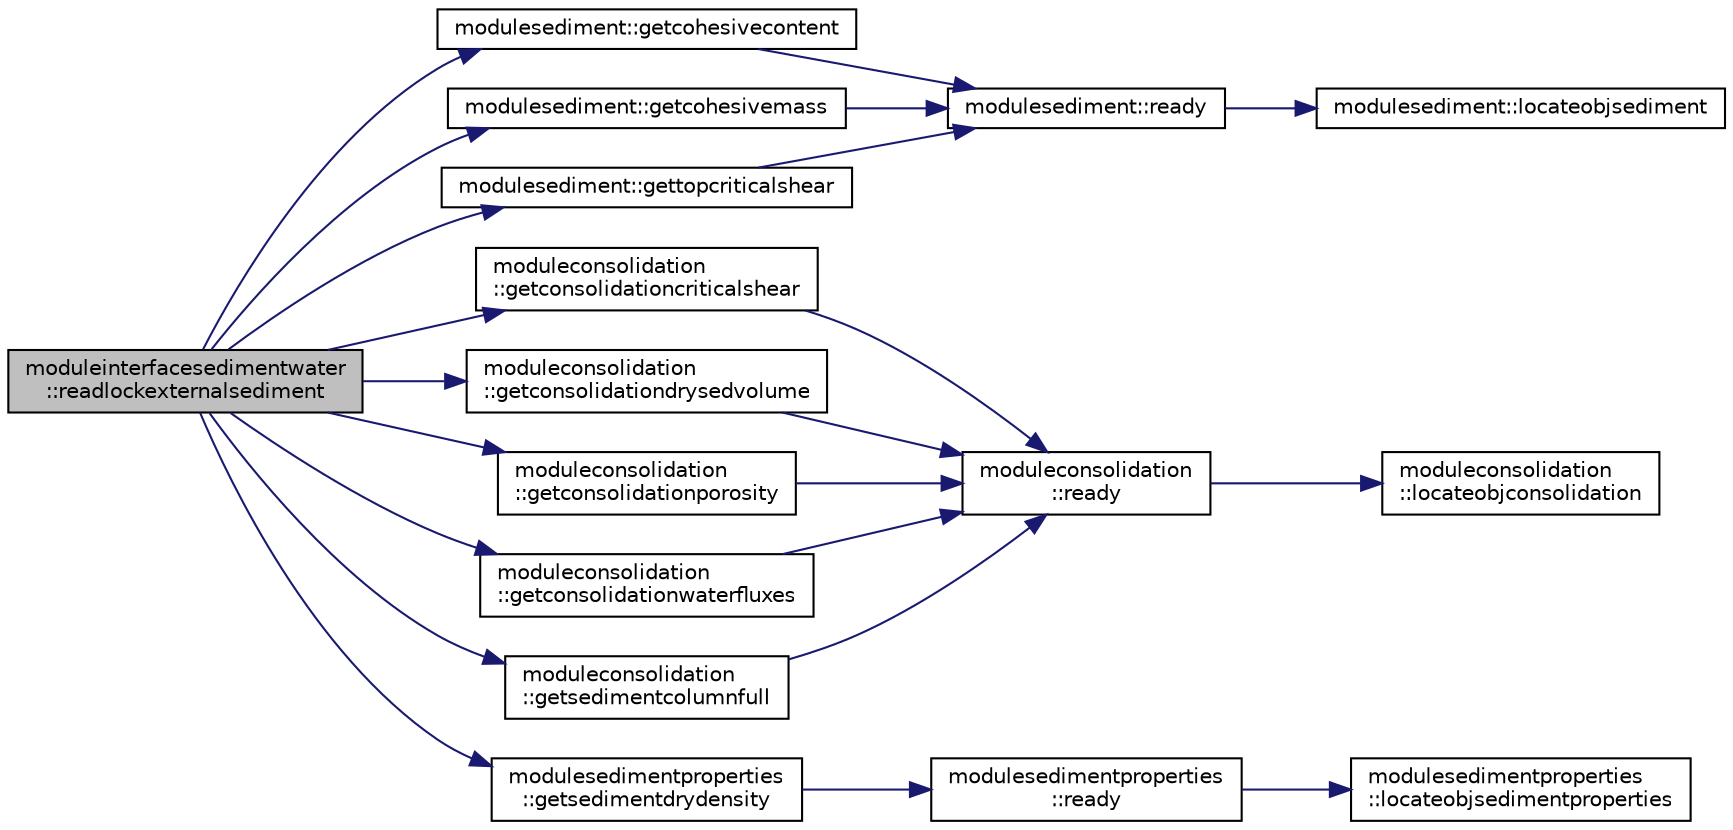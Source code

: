digraph "moduleinterfacesedimentwater::readlockexternalsediment"
{
 // LATEX_PDF_SIZE
  edge [fontname="Helvetica",fontsize="10",labelfontname="Helvetica",labelfontsize="10"];
  node [fontname="Helvetica",fontsize="10",shape=record];
  rankdir="LR";
  Node1 [label="moduleinterfacesedimentwater\l::readlockexternalsediment",height=0.2,width=0.4,color="black", fillcolor="grey75", style="filled", fontcolor="black",tooltip=" "];
  Node1 -> Node2 [color="midnightblue",fontsize="10",style="solid"];
  Node2 [label="modulesediment::getcohesivecontent",height=0.2,width=0.4,color="black", fillcolor="white", style="filled",URL="$namespacemodulesediment.html#a595e3a876982089ba4949f113b1a0580",tooltip=" "];
  Node2 -> Node3 [color="midnightblue",fontsize="10",style="solid"];
  Node3 [label="modulesediment::ready",height=0.2,width=0.4,color="black", fillcolor="white", style="filled",URL="$namespacemodulesediment.html#a2427e7af36c908526797cc897f1dca07",tooltip=" "];
  Node3 -> Node4 [color="midnightblue",fontsize="10",style="solid"];
  Node4 [label="modulesediment::locateobjsediment",height=0.2,width=0.4,color="black", fillcolor="white", style="filled",URL="$namespacemodulesediment.html#a3719cfe21de51d5aff6e236bffdbe06d",tooltip=" "];
  Node1 -> Node5 [color="midnightblue",fontsize="10",style="solid"];
  Node5 [label="modulesediment::getcohesivemass",height=0.2,width=0.4,color="black", fillcolor="white", style="filled",URL="$namespacemodulesediment.html#ae44dda471948f0f9a9a2e1c32fd50738",tooltip=" "];
  Node5 -> Node3 [color="midnightblue",fontsize="10",style="solid"];
  Node1 -> Node6 [color="midnightblue",fontsize="10",style="solid"];
  Node6 [label="moduleconsolidation\l::getconsolidationcriticalshear",height=0.2,width=0.4,color="black", fillcolor="white", style="filled",URL="$namespacemoduleconsolidation.html#a9ca5460ab4ca639ac19eb7de5aea9bf6",tooltip=" "];
  Node6 -> Node7 [color="midnightblue",fontsize="10",style="solid"];
  Node7 [label="moduleconsolidation\l::ready",height=0.2,width=0.4,color="black", fillcolor="white", style="filled",URL="$namespacemoduleconsolidation.html#ab6b8d86bedc5c2870f1fb998c297005e",tooltip=" "];
  Node7 -> Node8 [color="midnightblue",fontsize="10",style="solid"];
  Node8 [label="moduleconsolidation\l::locateobjconsolidation",height=0.2,width=0.4,color="black", fillcolor="white", style="filled",URL="$namespacemoduleconsolidation.html#a782ed1b2a1870dc38bceeca90e360669",tooltip=" "];
  Node1 -> Node9 [color="midnightblue",fontsize="10",style="solid"];
  Node9 [label="moduleconsolidation\l::getconsolidationdrysedvolume",height=0.2,width=0.4,color="black", fillcolor="white", style="filled",URL="$namespacemoduleconsolidation.html#a34d40947baf053926b3fe4e02b7c1225",tooltip=" "];
  Node9 -> Node7 [color="midnightblue",fontsize="10",style="solid"];
  Node1 -> Node10 [color="midnightblue",fontsize="10",style="solid"];
  Node10 [label="moduleconsolidation\l::getconsolidationporosity",height=0.2,width=0.4,color="black", fillcolor="white", style="filled",URL="$namespacemoduleconsolidation.html#a47de60bcd271300a187a9ce6257be08e",tooltip=" "];
  Node10 -> Node7 [color="midnightblue",fontsize="10",style="solid"];
  Node1 -> Node11 [color="midnightblue",fontsize="10",style="solid"];
  Node11 [label="moduleconsolidation\l::getconsolidationwaterfluxes",height=0.2,width=0.4,color="black", fillcolor="white", style="filled",URL="$namespacemoduleconsolidation.html#ab2cf2636db758f412f7c627b38eb6231",tooltip=" "];
  Node11 -> Node7 [color="midnightblue",fontsize="10",style="solid"];
  Node1 -> Node12 [color="midnightblue",fontsize="10",style="solid"];
  Node12 [label="moduleconsolidation\l::getsedimentcolumnfull",height=0.2,width=0.4,color="black", fillcolor="white", style="filled",URL="$namespacemoduleconsolidation.html#ae9552437552ade51a4c1aefcb033a0e7",tooltip=" "];
  Node12 -> Node7 [color="midnightblue",fontsize="10",style="solid"];
  Node1 -> Node13 [color="midnightblue",fontsize="10",style="solid"];
  Node13 [label="modulesedimentproperties\l::getsedimentdrydensity",height=0.2,width=0.4,color="black", fillcolor="white", style="filled",URL="$namespacemodulesedimentproperties.html#ac8feadd6cbbbb852c325a183475aaa8c",tooltip=" "];
  Node13 -> Node14 [color="midnightblue",fontsize="10",style="solid"];
  Node14 [label="modulesedimentproperties\l::ready",height=0.2,width=0.4,color="black", fillcolor="white", style="filled",URL="$namespacemodulesedimentproperties.html#a0ac80b6b6970285688cd69f623317e33",tooltip=" "];
  Node14 -> Node15 [color="midnightblue",fontsize="10",style="solid"];
  Node15 [label="modulesedimentproperties\l::locateobjsedimentproperties",height=0.2,width=0.4,color="black", fillcolor="white", style="filled",URL="$namespacemodulesedimentproperties.html#a8bdf617b0165523af238758f5b5a5767",tooltip=" "];
  Node1 -> Node16 [color="midnightblue",fontsize="10",style="solid"];
  Node16 [label="modulesediment::gettopcriticalshear",height=0.2,width=0.4,color="black", fillcolor="white", style="filled",URL="$namespacemodulesediment.html#ac51110b9c285467a4e284c185a4a98b1",tooltip=" "];
  Node16 -> Node3 [color="midnightblue",fontsize="10",style="solid"];
}
